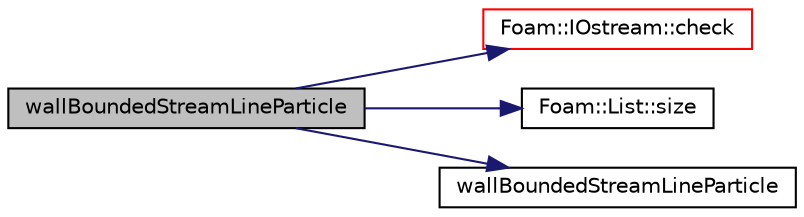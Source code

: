 digraph "wallBoundedStreamLineParticle"
{
  bgcolor="transparent";
  edge [fontname="Helvetica",fontsize="10",labelfontname="Helvetica",labelfontsize="10"];
  node [fontname="Helvetica",fontsize="10",shape=record];
  rankdir="LR";
  Node6 [label="wallBoundedStreamLineParticle",height=0.2,width=0.4,color="black", fillcolor="grey75", style="filled", fontcolor="black"];
  Node6 -> Node7 [color="midnightblue",fontsize="10",style="solid",fontname="Helvetica"];
  Node7 [label="Foam::IOstream::check",height=0.2,width=0.4,color="red",URL="$a27333.html#a367eb3425fc4e8270e2aa961df8ac8a5",tooltip="Check IOstream status for given operation. "];
  Node6 -> Node58 [color="midnightblue",fontsize="10",style="solid",fontname="Helvetica"];
  Node58 [label="Foam::List::size",height=0.2,width=0.4,color="black",URL="$a26833.html#a8a5f6fa29bd4b500caf186f60245b384",tooltip="Override size to be inconsistent with allocated storage. "];
  Node6 -> Node59 [color="midnightblue",fontsize="10",style="solid",fontname="Helvetica"];
  Node59 [label="wallBoundedStreamLineParticle",height=0.2,width=0.4,color="black",URL="$a24321.html#a24f30bbd2ef6269ac5b6a6c6b3247f9f",tooltip="Construct from components. "];
}
